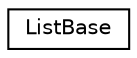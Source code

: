 digraph "Graphical Class Hierarchy"
{
  edge [fontname="Helvetica",fontsize="10",labelfontname="Helvetica",labelfontsize="10"];
  node [fontname="Helvetica",fontsize="10",shape=record];
  rankdir="LR";
  Node1 [label="ListBase",height=0.2,width=0.4,color="black", fillcolor="white", style="filled",URL="$struct_list_base.html",tooltip="we need this to compute the pointer sizes "];
}

